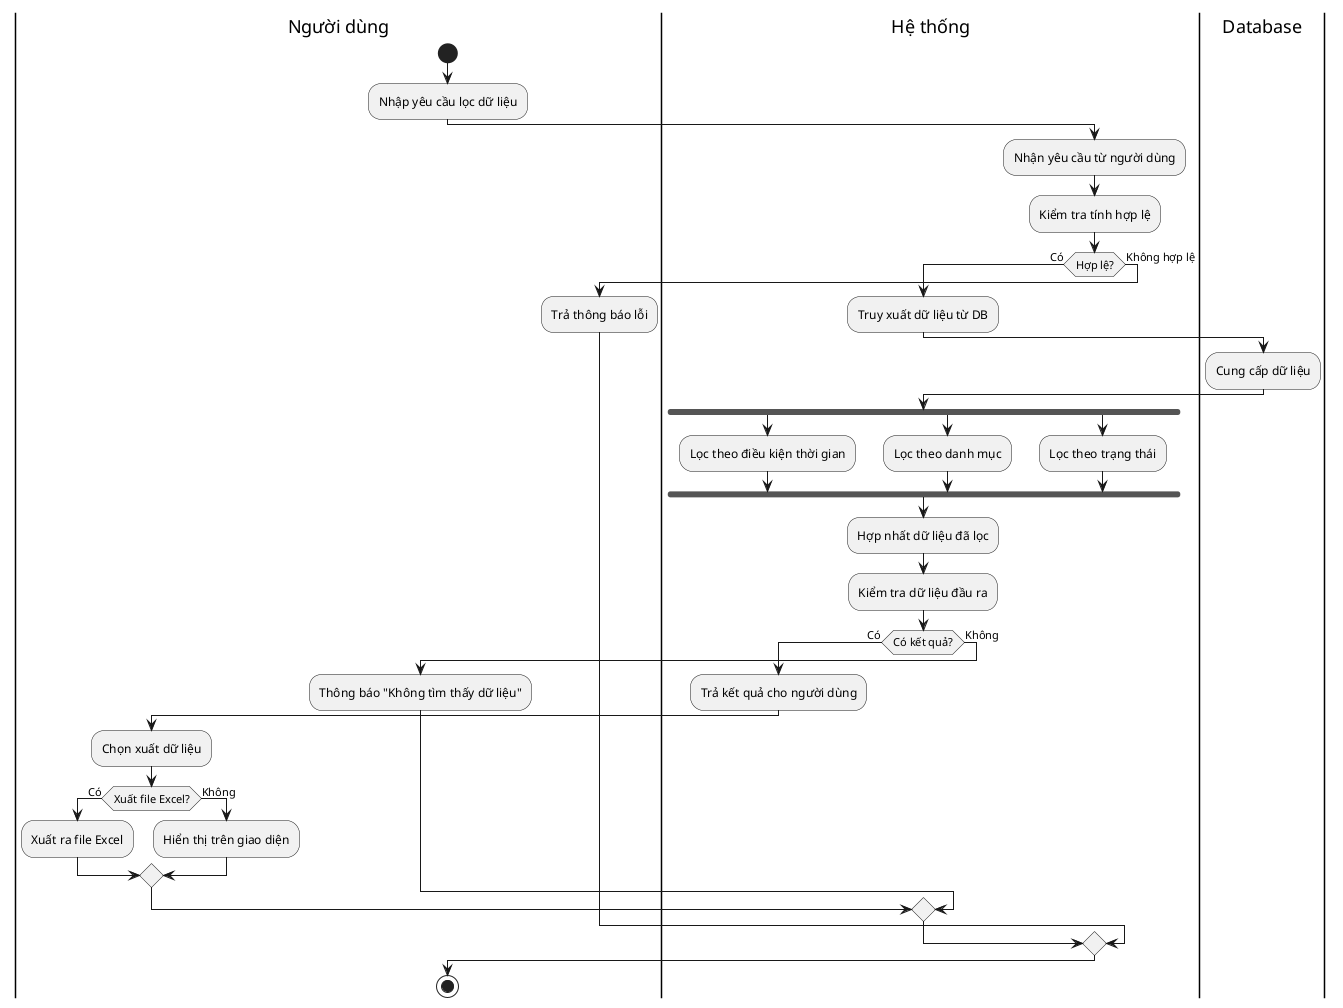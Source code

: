 @startuml
|Người dùng|
start
:Nhập yêu cầu lọc dữ liệu;
|Hệ thống|
:Nhận yêu cầu từ người dùng;
:Kiểm tra tính hợp lệ;
if (Hợp lệ?) then (Có)
  :Truy xuất dữ liệu từ DB;
  |Database|
  :Cung cấp dữ liệu;
  |Hệ thống|
  fork
    :Lọc theo điều kiện thời gian;
  fork again
    :Lọc theo danh mục;
  fork again
    :Lọc theo trạng thái;
  end fork
  :Hợp nhất dữ liệu đã lọc;
  :Kiểm tra dữ liệu đầu ra;
  if (Có kết quả?) then (Có)
    :Trả kết quả cho người dùng;
    |Người dùng|
    :Chọn xuất dữ liệu;
    if (Xuất file Excel?) then (Có)
      :Xuất ra file Excel;
    else (Không)
      :Hiển thị trên giao diện;
    endif
  else (Không)
    :Thông báo "Không tìm thấy dữ liệu";
  endif
else (Không hợp lệ)
  :Trả thông báo lỗi;
endif
stop
@enduml
